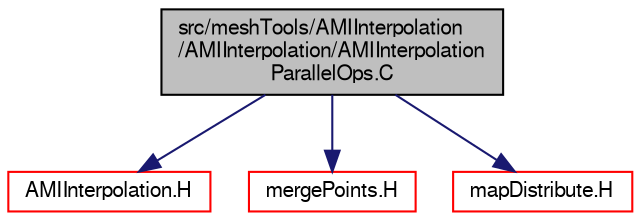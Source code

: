 digraph "src/meshTools/AMIInterpolation/AMIInterpolation/AMIInterpolationParallelOps.C"
{
  bgcolor="transparent";
  edge [fontname="FreeSans",fontsize="10",labelfontname="FreeSans",labelfontsize="10"];
  node [fontname="FreeSans",fontsize="10",shape=record];
  Node0 [label="src/meshTools/AMIInterpolation\l/AMIInterpolation/AMIInterpolation\lParallelOps.C",height=0.2,width=0.4,color="black", fillcolor="grey75", style="filled", fontcolor="black"];
  Node0 -> Node1 [color="midnightblue",fontsize="10",style="solid",fontname="FreeSans"];
  Node1 [label="AMIInterpolation.H",height=0.2,width=0.4,color="red",URL="$a07241.html"];
  Node0 -> Node190 [color="midnightblue",fontsize="10",style="solid",fontname="FreeSans"];
  Node190 [label="mergePoints.H",height=0.2,width=0.4,color="red",URL="$a11387.html",tooltip="Merge points. See below. "];
  Node0 -> Node191 [color="midnightblue",fontsize="10",style="solid",fontname="FreeSans"];
  Node191 [label="mapDistribute.H",height=0.2,width=0.4,color="red",URL="$a11576.html"];
}
